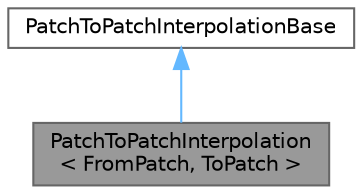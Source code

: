digraph "PatchToPatchInterpolation&lt; FromPatch, ToPatch &gt;"
{
 // LATEX_PDF_SIZE
  bgcolor="transparent";
  edge [fontname=Helvetica,fontsize=10,labelfontname=Helvetica,labelfontsize=10];
  node [fontname=Helvetica,fontsize=10,shape=box,height=0.2,width=0.4];
  Node1 [id="Node000001",label="PatchToPatchInterpolation\l\< FromPatch, ToPatch \>",height=0.2,width=0.4,color="gray40", fillcolor="grey60", style="filled", fontcolor="black",tooltip="Interpolation class dealing with transfer of data between two primitivePatches."];
  Node2 -> Node1 [id="edge1_Node000001_Node000002",dir="back",color="steelblue1",style="solid",tooltip=" "];
  Node2 [id="Node000002",label="PatchToPatchInterpolationBase",height=0.2,width=0.4,color="gray40", fillcolor="white", style="filled",URL="$classFoam_1_1PatchToPatchInterpolationBase.html",tooltip=" "];
}
